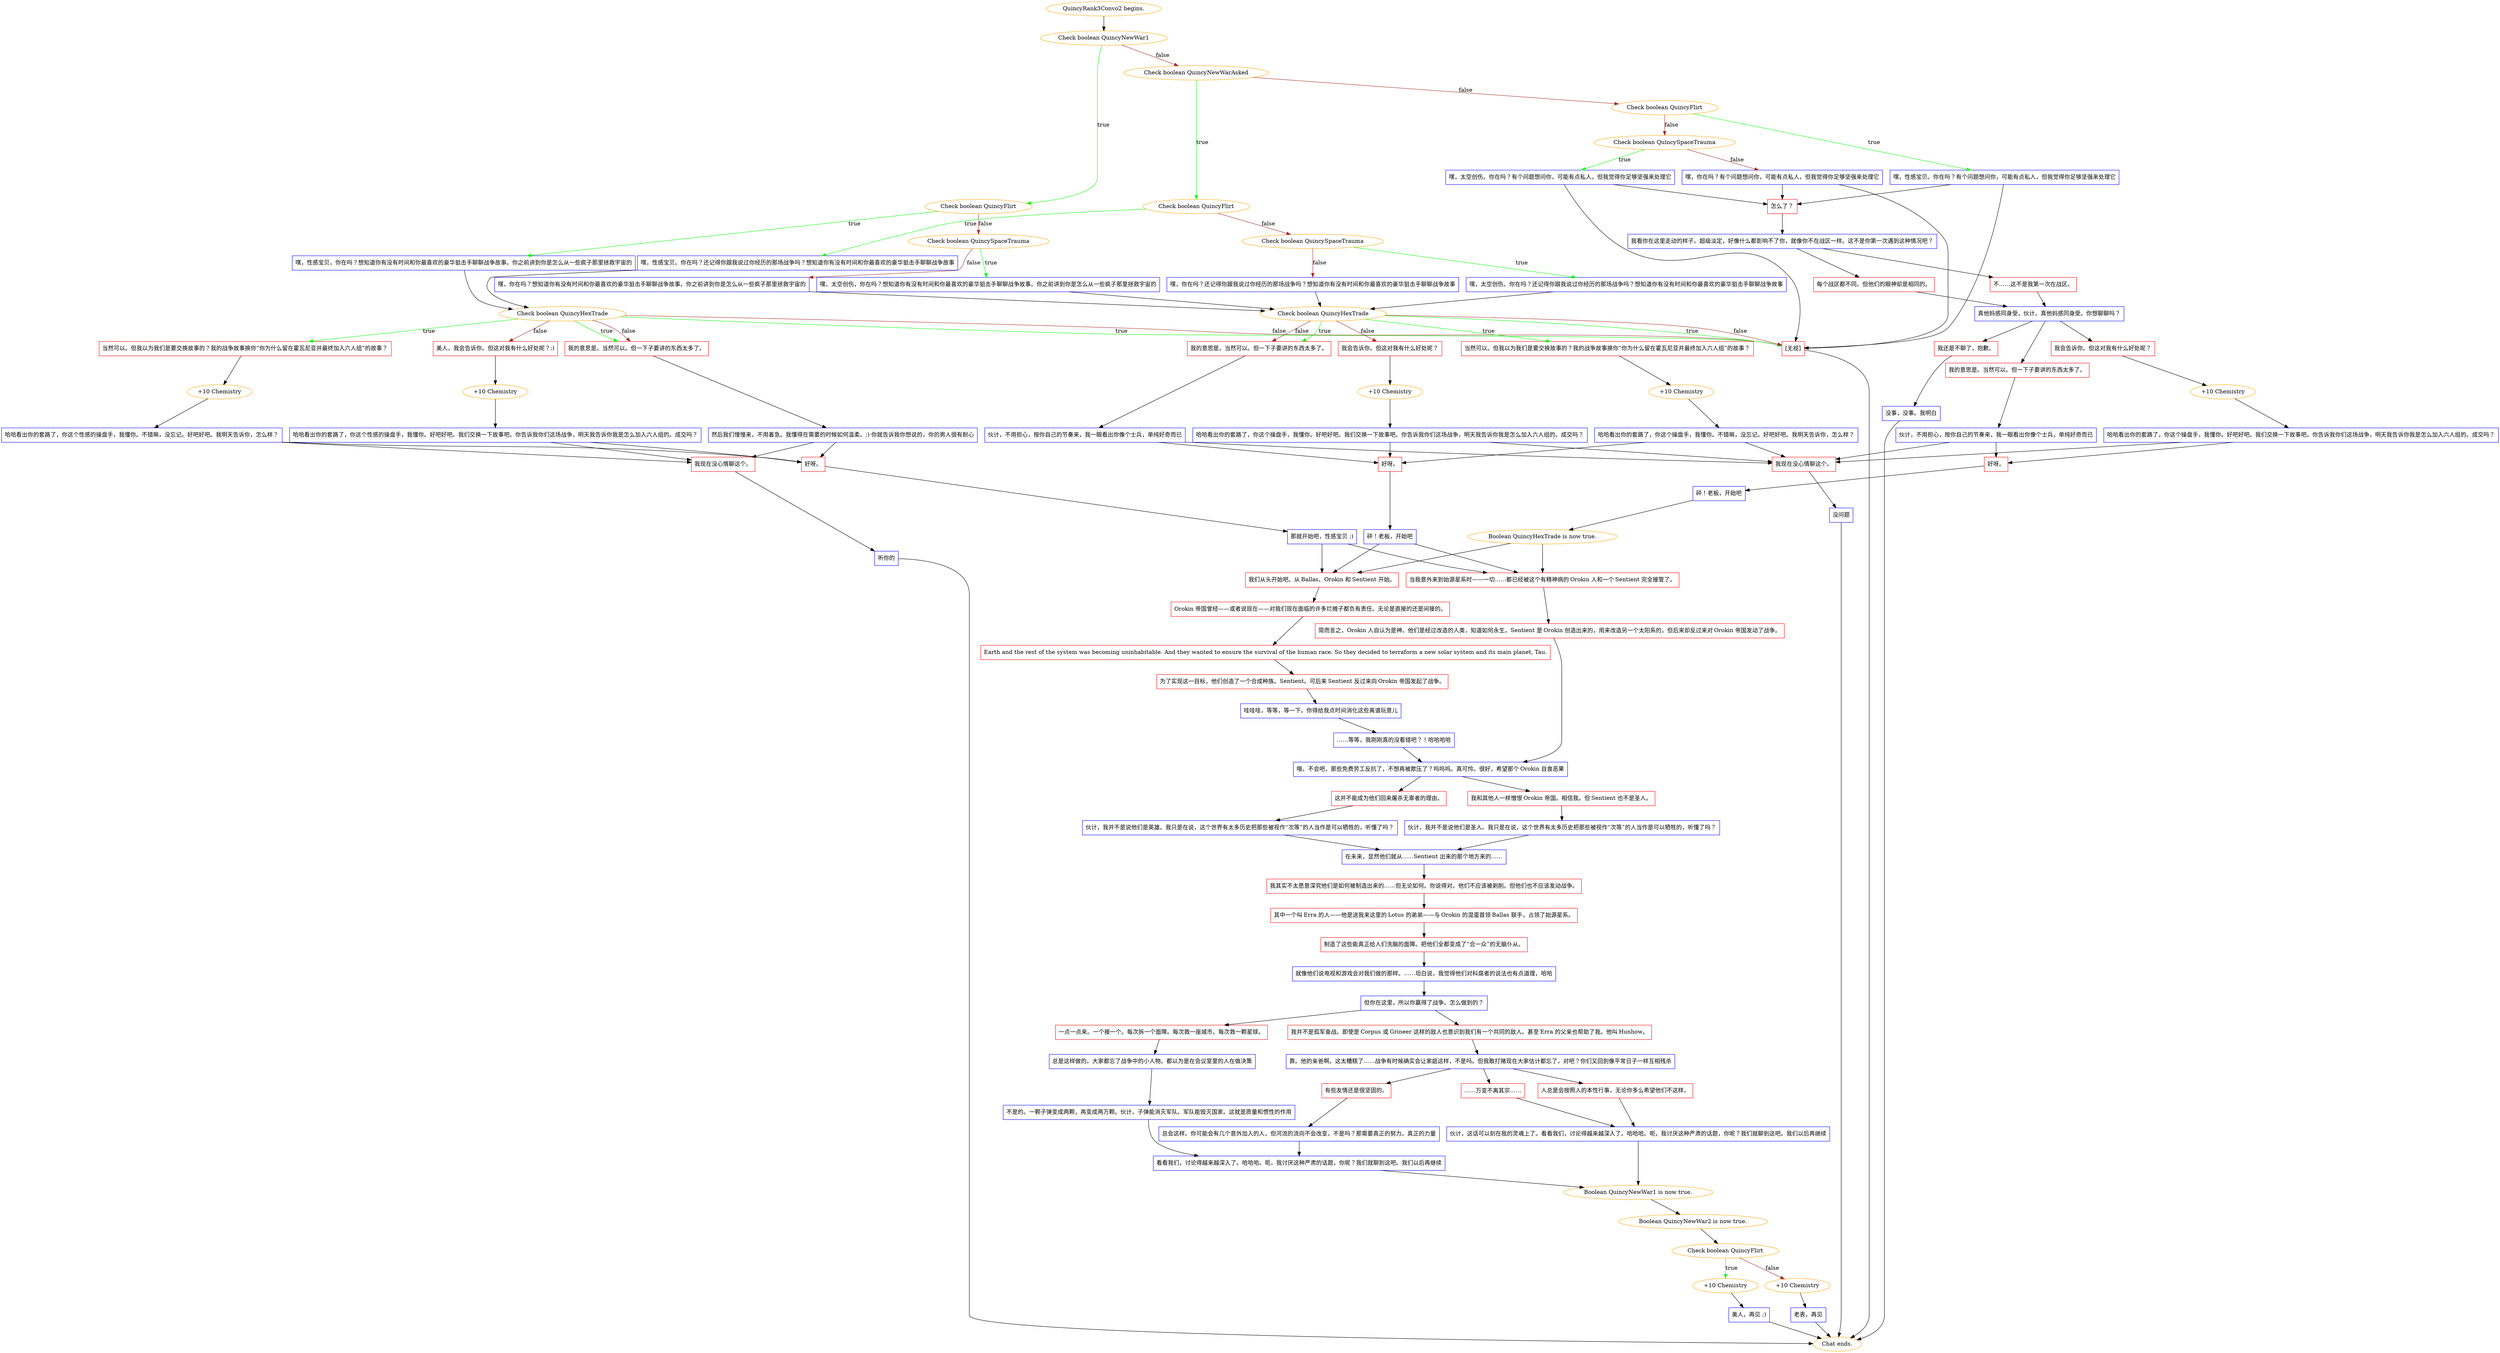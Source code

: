 digraph {
	"QuincyRank3Convo2 begins." [color=orange];
		"QuincyRank3Convo2 begins." -> j1227234177;
	j1227234177 [label="Check boolean QuincyNewWar1",color=orange];
		j1227234177 -> j3433158672 [label=true,color=green];
		j1227234177 -> j970692775 [label=false,color=brown];
	j3433158672 [label="Check boolean QuincyFlirt",color=orange];
		j3433158672 -> j1146585968 [label=true,color=green];
		j3433158672 -> j3134332762 [label=false,color=brown];
	j970692775 [label="Check boolean QuincyNewWarAsked",color=orange];
		j970692775 -> j4151139557 [label=true,color=green];
		j970692775 -> j1584210937 [label=false,color=brown];
	j1146585968 [label="嘿，性感宝贝，你在吗？想知道你有没有时间和你最喜欢的豪华狙击手聊聊战争故事。你之前讲到你是怎么从一些疯子那里拯救宇宙的",shape=box,color=blue];
		j1146585968 -> j2930633811;
	j3134332762 [label="Check boolean QuincySpaceTrauma",color=orange];
		j3134332762 -> j3725975863 [label=true,color=green];
		j3134332762 -> j3184090716 [label=false,color=brown];
	j4151139557 [label="Check boolean QuincyFlirt",color=orange];
		j4151139557 -> j4029967448 [label=true,color=green];
		j4151139557 -> j3134221175 [label=false,color=brown];
	j1584210937 [label="Check boolean QuincyFlirt",color=orange];
		j1584210937 -> j3188696017 [label=true,color=green];
		j1584210937 -> j2192536443 [label=false,color=brown];
	j2930633811 [label="Check boolean QuincyHexTrade",color=orange];
		j2930633811 -> j2074328528 [label=true,color=green];
		j2930633811 -> j3516649194 [label=true,color=green];
		j2930633811 -> j2424094220 [label=true,color=green];
		j2930633811 -> j3119644266 [label=false,color=brown];
		j2930633811 -> j3516649194 [label=false,color=brown];
		j2930633811 -> j2424094220 [label=false,color=brown];
	j3725975863 [label="嘿，太空创伤，你在吗？想知道你有没有时间和你最喜欢的豪华狙击手聊聊战争故事。你之前讲到你是怎么从一些疯子那里拯救宇宙的",shape=box,color=blue];
		j3725975863 -> j3628214946;
	j3184090716 [label="嘿，你在吗？想知道你有没有时间和你最喜欢的豪华狙击手聊聊战争故事。你之前讲到你是怎么从一些疯子那里拯救宇宙的",shape=box,color=blue];
		j3184090716 -> j3628214946;
	j4029967448 [label="嘿，性感宝贝。你在吗？还记得你跟我说过你经历的那场战争吗？想知道你有没有时间和你最喜欢的豪华狙击手聊聊战争故事",shape=box,color=blue];
		j4029967448 -> j2930633811;
	j3134221175 [label="Check boolean QuincySpaceTrauma",color=orange];
		j3134221175 -> j208375622 [label=true,color=green];
		j3134221175 -> j1662405018 [label=false,color=brown];
	j3188696017 [label="嘿，性感宝贝。你在吗？有个问题想问你，可能有点私人，但我觉得你足够坚强来处理它",shape=box,color=blue];
		j3188696017 -> j2232833402;
		j3188696017 -> j2424094220;
	j2192536443 [label="Check boolean QuincySpaceTrauma",color=orange];
		j2192536443 -> j341021423 [label=true,color=green];
		j2192536443 -> j1863914077 [label=false,color=brown];
	j2074328528 [label="当然可以。但我以为我们是要交换故事的？我的战争故事换你“你为什么留在霍瓦尼亚并最终加入六人组”的故事？",shape=box,color=red];
		j2074328528 -> j3053388260;
	j3516649194 [label="我的意思是。当然可以。但一下子要讲的东西太多了。",shape=box,color=red];
		j3516649194 -> j741331488;
	j2424094220 [label="[无视]",shape=box,color=red];
		j2424094220 -> "Chat ends.";
	j3119644266 [label="美人，我会告诉你。但这对我有什么好处呢？;)",shape=box,color=red];
		j3119644266 -> j2148768054;
	j3628214946 [label="Check boolean QuincyHexTrade",color=orange];
		j3628214946 -> j2548481372 [label=true,color=green];
		j3628214946 -> j1603221546 [label=true,color=green];
		j3628214946 -> j2424094220 [label=true,color=green];
		j3628214946 -> j4265029182 [label=false,color=brown];
		j3628214946 -> j1603221546 [label=false,color=brown];
		j3628214946 -> j2424094220 [label=false,color=brown];
	j208375622 [label="嘿，太空创伤。你在吗？还记得你跟我说过你经历的那场战争吗？想知道你有没有时间和你最喜欢的豪华狙击手聊聊战争故事",shape=box,color=blue];
		j208375622 -> j3628214946;
	j1662405018 [label="嘿，你在吗？还记得你跟我说过你经历的那场战争吗？想知道你有没有时间和你最喜欢的豪华狙击手聊聊战争故事",shape=box,color=blue];
		j1662405018 -> j3628214946;
	j2232833402 [label="怎么了？",shape=box,color=red];
		j2232833402 -> j1350785796;
	j341021423 [label="嘿，太空创伤。你在吗？有个问题想问你，可能有点私人，但我觉得你足够坚强来处理它",shape=box,color=blue];
		j341021423 -> j2232833402;
		j341021423 -> j2424094220;
	j1863914077 [label="嘿，你在吗？有个问题想问你，可能有点私人，但我觉得你足够坚强来处理它",shape=box,color=blue];
		j1863914077 -> j2232833402;
		j1863914077 -> j2424094220;
	j3053388260 [label="+10 Chemistry",color=orange];
		j3053388260 -> j2102384649;
	j741331488 [label="然后我们慢慢来，不用着急。我懂得在需要的时候如何温柔。;) 你就告诉我你想说的，你的男人很有耐心",shape=box,color=blue];
		j741331488 -> j237843292;
		j741331488 -> j1561632966;
	"Chat ends." [color=orange];
	j2148768054 [label="+10 Chemistry",color=orange];
		j2148768054 -> j2781138494;
	j2548481372 [label="当然可以。但我以为我们是要交换故事的？我的战争故事换你“你为什么留在霍瓦尼亚并最终加入六人组”的故事？",shape=box,color=red];
		j2548481372 -> j1029256677;
	j1603221546 [label="我的意思是。当然可以。但一下子要讲的东西太多了。",shape=box,color=red];
		j1603221546 -> j623217671;
	j4265029182 [label="我会告诉你。但这对我有什么好处呢？",shape=box,color=red];
		j4265029182 -> j760471719;
	j1350785796 [label="我看你在这里走动的样子。超级淡定，好像什么都影响不了你，就像你不在战区一样。这不是你第一次遇到这种情况吧？",shape=box,color=blue];
		j1350785796 -> j2256798720;
		j1350785796 -> j537501080;
	j2102384649 [label="哈哈看出你的套路了，你这个性感的操盘手，我懂你。不错嘛，没忘记。好吧好吧。我明天告诉你，怎么样？",shape=box,color=blue];
		j2102384649 -> j237843292;
		j2102384649 -> j1561632966;
	j237843292 [label="好呀。",shape=box,color=red];
		j237843292 -> j3033925247;
	j1561632966 [label="我现在没心情聊这个。",shape=box,color=red];
		j1561632966 -> j3352910540;
	j2781138494 [label="哈哈看出你的套路了，你这个性感的操盘手，我懂你。好吧好吧。我们交换一下故事吧。你告诉我你们这场战争，明天我告诉你我是怎么加入六人组的。成交吗？",shape=box,color=blue];
		j2781138494 -> j237843292;
		j2781138494 -> j1561632966;
	j1029256677 [label="+10 Chemistry",color=orange];
		j1029256677 -> j2514734150;
	j623217671 [label="伙计，不用担心，按你自己的节奏来，我一眼看出你像个士兵，单纯好奇而已",shape=box,color=blue];
		j623217671 -> j433237623;
		j623217671 -> j689622297;
	j760471719 [label="+10 Chemistry",color=orange];
		j760471719 -> j1963155063;
	j2256798720 [label="不……这不是我第一次在战区。",shape=box,color=red];
		j2256798720 -> j950243270;
	j537501080 [label="每个战区都不同。但他们的眼神却是相同的。",shape=box,color=red];
		j537501080 -> j950243270;
	j3033925247 [label="那就开始吧，性感宝贝 ;)",shape=box,color=blue];
		j3033925247 -> j2418793905;
		j3033925247 -> j1403718024;
	j3352910540 [label="听你的",shape=box,color=blue];
		j3352910540 -> "Chat ends.";
	j2514734150 [label="哈哈看出你的套路了，你这个操盘手，我懂你。不错嘛，没忘记。好吧好吧。我明天告诉你，怎么样？",shape=box,color=blue];
		j2514734150 -> j433237623;
		j2514734150 -> j689622297;
	j433237623 [label="好呀。",shape=box,color=red];
		j433237623 -> j3350268674;
	j689622297 [label="我现在没心情聊这个。",shape=box,color=red];
		j689622297 -> j3996485283;
	j1963155063 [label="哈哈看出你的套路了，你这个操盘手，我懂你。好吧好吧。我们交换一下故事吧。你告诉我你们这场战争，明天我告诉你我是怎么加入六人组的。成交吗？",shape=box,color=blue];
		j1963155063 -> j433237623;
		j1963155063 -> j689622297;
	j950243270 [label="真他妈感同身受，伙计。真他妈感同身受。你想聊聊吗？",shape=box,color=blue];
		j950243270 -> j2285648409;
		j950243270 -> j3002339963;
		j950243270 -> j2448289989;
	j2418793905 [label="当我意外来到始源星系时——一切……都已经被这个有精神病的 Orokin 人和一个 Sentient 完全接管了。",shape=box,color=red];
		j2418793905 -> j760243626;
	j1403718024 [label="我们从头开始吧。从 Ballas、Orokin 和 Sentient 开始。",shape=box,color=red];
		j1403718024 -> j1614042269;
	j3350268674 [label="砰！老板，开始吧",shape=box,color=blue];
		j3350268674 -> j2418793905;
		j3350268674 -> j1403718024;
	j3996485283 [label="没问题",shape=box,color=blue];
		j3996485283 -> "Chat ends.";
	j2285648409 [label="我会告诉你。但这对我有什么好处呢？",shape=box,color=red];
		j2285648409 -> j1146864607;
	j3002339963 [label="我的意思是。当然可以。但一下子要讲的东西太多了。",shape=box,color=red];
		j3002339963 -> j2280142416;
	j2448289989 [label="我还是不聊了，抱歉。",shape=box,color=red];
		j2448289989 -> j238143064;
	j760243626 [label="简而言之，Orokin 人自认为是神。他们是经过改造的人类，知道如何永生。Sentient 是 Orokin 创造出来的，用来改造另一个太阳系的，但后来却反过来对 Orokin 帝国发动了战争。",shape=box,color=red];
		j760243626 -> j2089044843;
	j1614042269 [label="Orokin 帝国曾经——或者说现在——对我们现在面临的许多烂摊子都负有责任。无论是直接的还是间接的。",shape=box,color=red];
		j1614042269 -> j3485751507;
	j1146864607 [label="+10 Chemistry",color=orange];
		j1146864607 -> j414102810;
	j2280142416 [label="伙计，不用担心，按你自己的节奏来，我一眼看出你像个士兵，单纯好奇而已",shape=box,color=blue];
		j2280142416 -> j1116342538;
		j2280142416 -> j689622297;
	j238143064 [label="没事，没事。我明白",shape=box,color=blue];
		j238143064 -> "Chat ends.";
	j2089044843 [label="哦，不会吧，那些免费劳工反抗了，不想再被欺压了？呜呜呜。真可怜。很好，希望那个 Orokin 自食恶果",shape=box,color=blue];
		j2089044843 -> j1918432114;
		j2089044843 -> j925745673;
	j3485751507 [label="Earth and the rest of the system was becoming uninhabitable. And they wanted to ensure the survival of the human race. So they decided to terraform a new solar system and its main planet, Tau.",shape=box,color=red];
		j3485751507 -> j3655051605;
	j414102810 [label="哈哈看出你的套路了，你这个操盘手，我懂你。好吧好吧。我们交换一下故事吧。你告诉我你们这场战争，明天我告诉你我是怎么加入六人组的。成交吗？",shape=box,color=blue];
		j414102810 -> j1116342538;
		j414102810 -> j689622297;
	j1116342538 [label="好呀。",shape=box,color=red];
		j1116342538 -> j1632028681;
	j1918432114 [label="这并不能成为他们回来屠杀无辜者的理由。",shape=box,color=red];
		j1918432114 -> j2184319482;
	j925745673 [label="我和其他人一样憎恨 Orokin 帝国。相信我。但 Sentient 也不是圣人。",shape=box,color=red];
		j925745673 -> j3943520718;
	j3655051605 [label="为了实现这一目标，他们创造了一个合成种族。Sentient。可后来 Sentient 反过来向 Orokin 帝国发起了战争。",shape=box,color=red];
		j3655051605 -> j1027605122;
	j1632028681 [label="砰！老板，开始吧",shape=box,color=blue];
		j1632028681 -> j1195954959;
	j2184319482 [label="伙计，我并不是说他们是英雄。我只是在说，这个世界有太多历史把那些被视作“次等”的人当作是可以牺牲的，听懂了吗？",shape=box,color=blue];
		j2184319482 -> j1381411752;
	j3943520718 [label="伙计，我并不是说他们是圣人。我只是在说，这个世界有太多历史把那些被视作“次等”的人当作是可以牺牲的，听懂了吗？",shape=box,color=blue];
		j3943520718 -> j1381411752;
	j1027605122 [label="哇哇哇，等等，等一下。你得给我点时间消化这些离谱玩意儿",shape=box,color=blue];
		j1027605122 -> j2174027790;
	j1195954959 [label="Boolean QuincyHexTrade is now true.",color=orange];
		j1195954959 -> j1403718024;
		j1195954959 -> j2418793905;
	j1381411752 [label="在未来，显然他们就从……Sentient 出来的那个地方来的……",shape=box,color=blue];
		j1381411752 -> j1349094528;
	j2174027790 [label="……等等，我刚刚真的没看错吧？！哈哈哈哈",shape=box,color=blue];
		j2174027790 -> j2089044843;
	j1349094528 [label="我其实不太愿意深究他们是如何被制造出来的……但无论如何。你说得对。他们不应该被剥削。但他们也不应该发动战争。",shape=box,color=red];
		j1349094528 -> j3599908128;
	j3599908128 [label="其中一个叫 Erra 的人——他是送我来这里的 Lotus 的弟弟——与 Orokin 的混蛋首领 Ballas 联手，占领了始源星系。",shape=box,color=red];
		j3599908128 -> j857205374;
	j857205374 [label="制造了这些能真正给人们洗脑的面障。把他们全都变成了“合一众”的无脑仆从。",shape=box,color=red];
		j857205374 -> j216410712;
	j216410712 [label="就像他们说电视和游戏会对我们做的那样。……坦白说，我觉得他们对科腐者的说法也有点道理，哈哈",shape=box,color=blue];
		j216410712 -> j3362985932;
	j3362985932 [label="但你在这里，所以你赢得了战争。怎么做到的？",shape=box,color=blue];
		j3362985932 -> j4010433168;
		j3362985932 -> j2928050613;
	j4010433168 [label="一点一点来。一个接一个。每次拆一个面障。每次救一座城市。每次救一颗星球。",shape=box,color=red];
		j4010433168 -> j220809787;
	j2928050613 [label="我并不是孤军奋战。即使是 Corpus 或 Grineer 这样的敌人也意识到我们有一个共同的敌人。甚至 Erra 的父亲也帮助了我。他叫 Hunhow。",shape=box,color=red];
		j2928050613 -> j2672219736;
	j220809787 [label="总是这样做的。大家都忘了战争中的小人物。都以为是在会议室里的人在做决策",shape=box,color=blue];
		j220809787 -> j3605528395;
	j2672219736 [label="靠。他的亲爸啊。这太糟糕了……战争有时候确实会让家庭这样，不是吗。但我敢打赌现在大家估计都忘了，对吧？你们又回到像平常日子一样互相残杀",shape=box,color=blue];
		j2672219736 -> j1491074804;
		j2672219736 -> j709328780;
		j2672219736 -> j3022394032;
	j3605528395 [label="不是的。一颗子弹变成两颗，再变成两万颗。伙计，子弹能消灭军队。军队能毁灭国家。这就是质量和惯性的作用",shape=box,color=blue];
		j3605528395 -> j469185044;
	j1491074804 [label="有些友情还是很坚固的。",shape=box,color=red];
		j1491074804 -> j2574549740;
	j709328780 [label="……万变不离其宗……",shape=box,color=red];
		j709328780 -> j1232370049;
	j3022394032 [label="人总是会按照人的本性行事，无论你多么希望他们不这样。",shape=box,color=red];
		j3022394032 -> j1232370049;
	j469185044 [label="看看我们，讨论得越来越深入了。哈哈哈。呃，我讨厌这种严肃的话题，你呢？我们就聊到这吧。我们以后再继续",shape=box,color=blue];
		j469185044 -> j847916330;
	j2574549740 [label="总会这样。你可能会有几个意外加入的人，但河流的流向不会改变，不是吗？那需要真正的努力。真正的力量",shape=box,color=blue];
		j2574549740 -> j469185044;
	j1232370049 [label="伙计，这话可以刻在我的灵魂上了。看看我们，讨论得越来越深入了。哈哈哈。呃，我讨厌这种严肃的话题，你呢？我们就聊到这吧。我们以后再继续",shape=box,color=blue];
		j1232370049 -> j847916330;
	j847916330 [label="Boolean QuincyNewWar1 is now true.",color=orange];
		j847916330 -> j59282138;
	j59282138 [label="Boolean QuincyNewWar2 is now true.",color=orange];
		j59282138 -> j1873488807;
	j1873488807 [label="Check boolean QuincyFlirt",color=orange];
		j1873488807 -> j3574612803 [label=true,color=green];
		j1873488807 -> j71262250 [label=false,color=brown];
	j3574612803 [label="+10 Chemistry",color=orange];
		j3574612803 -> j852828852;
	j71262250 [label="+10 Chemistry",color=orange];
		j71262250 -> j2648458390;
	j852828852 [label="美人，再见 ;)",shape=box,color=blue];
		j852828852 -> "Chat ends.";
	j2648458390 [label="老表，再见",shape=box,color=blue];
		j2648458390 -> "Chat ends.";
}